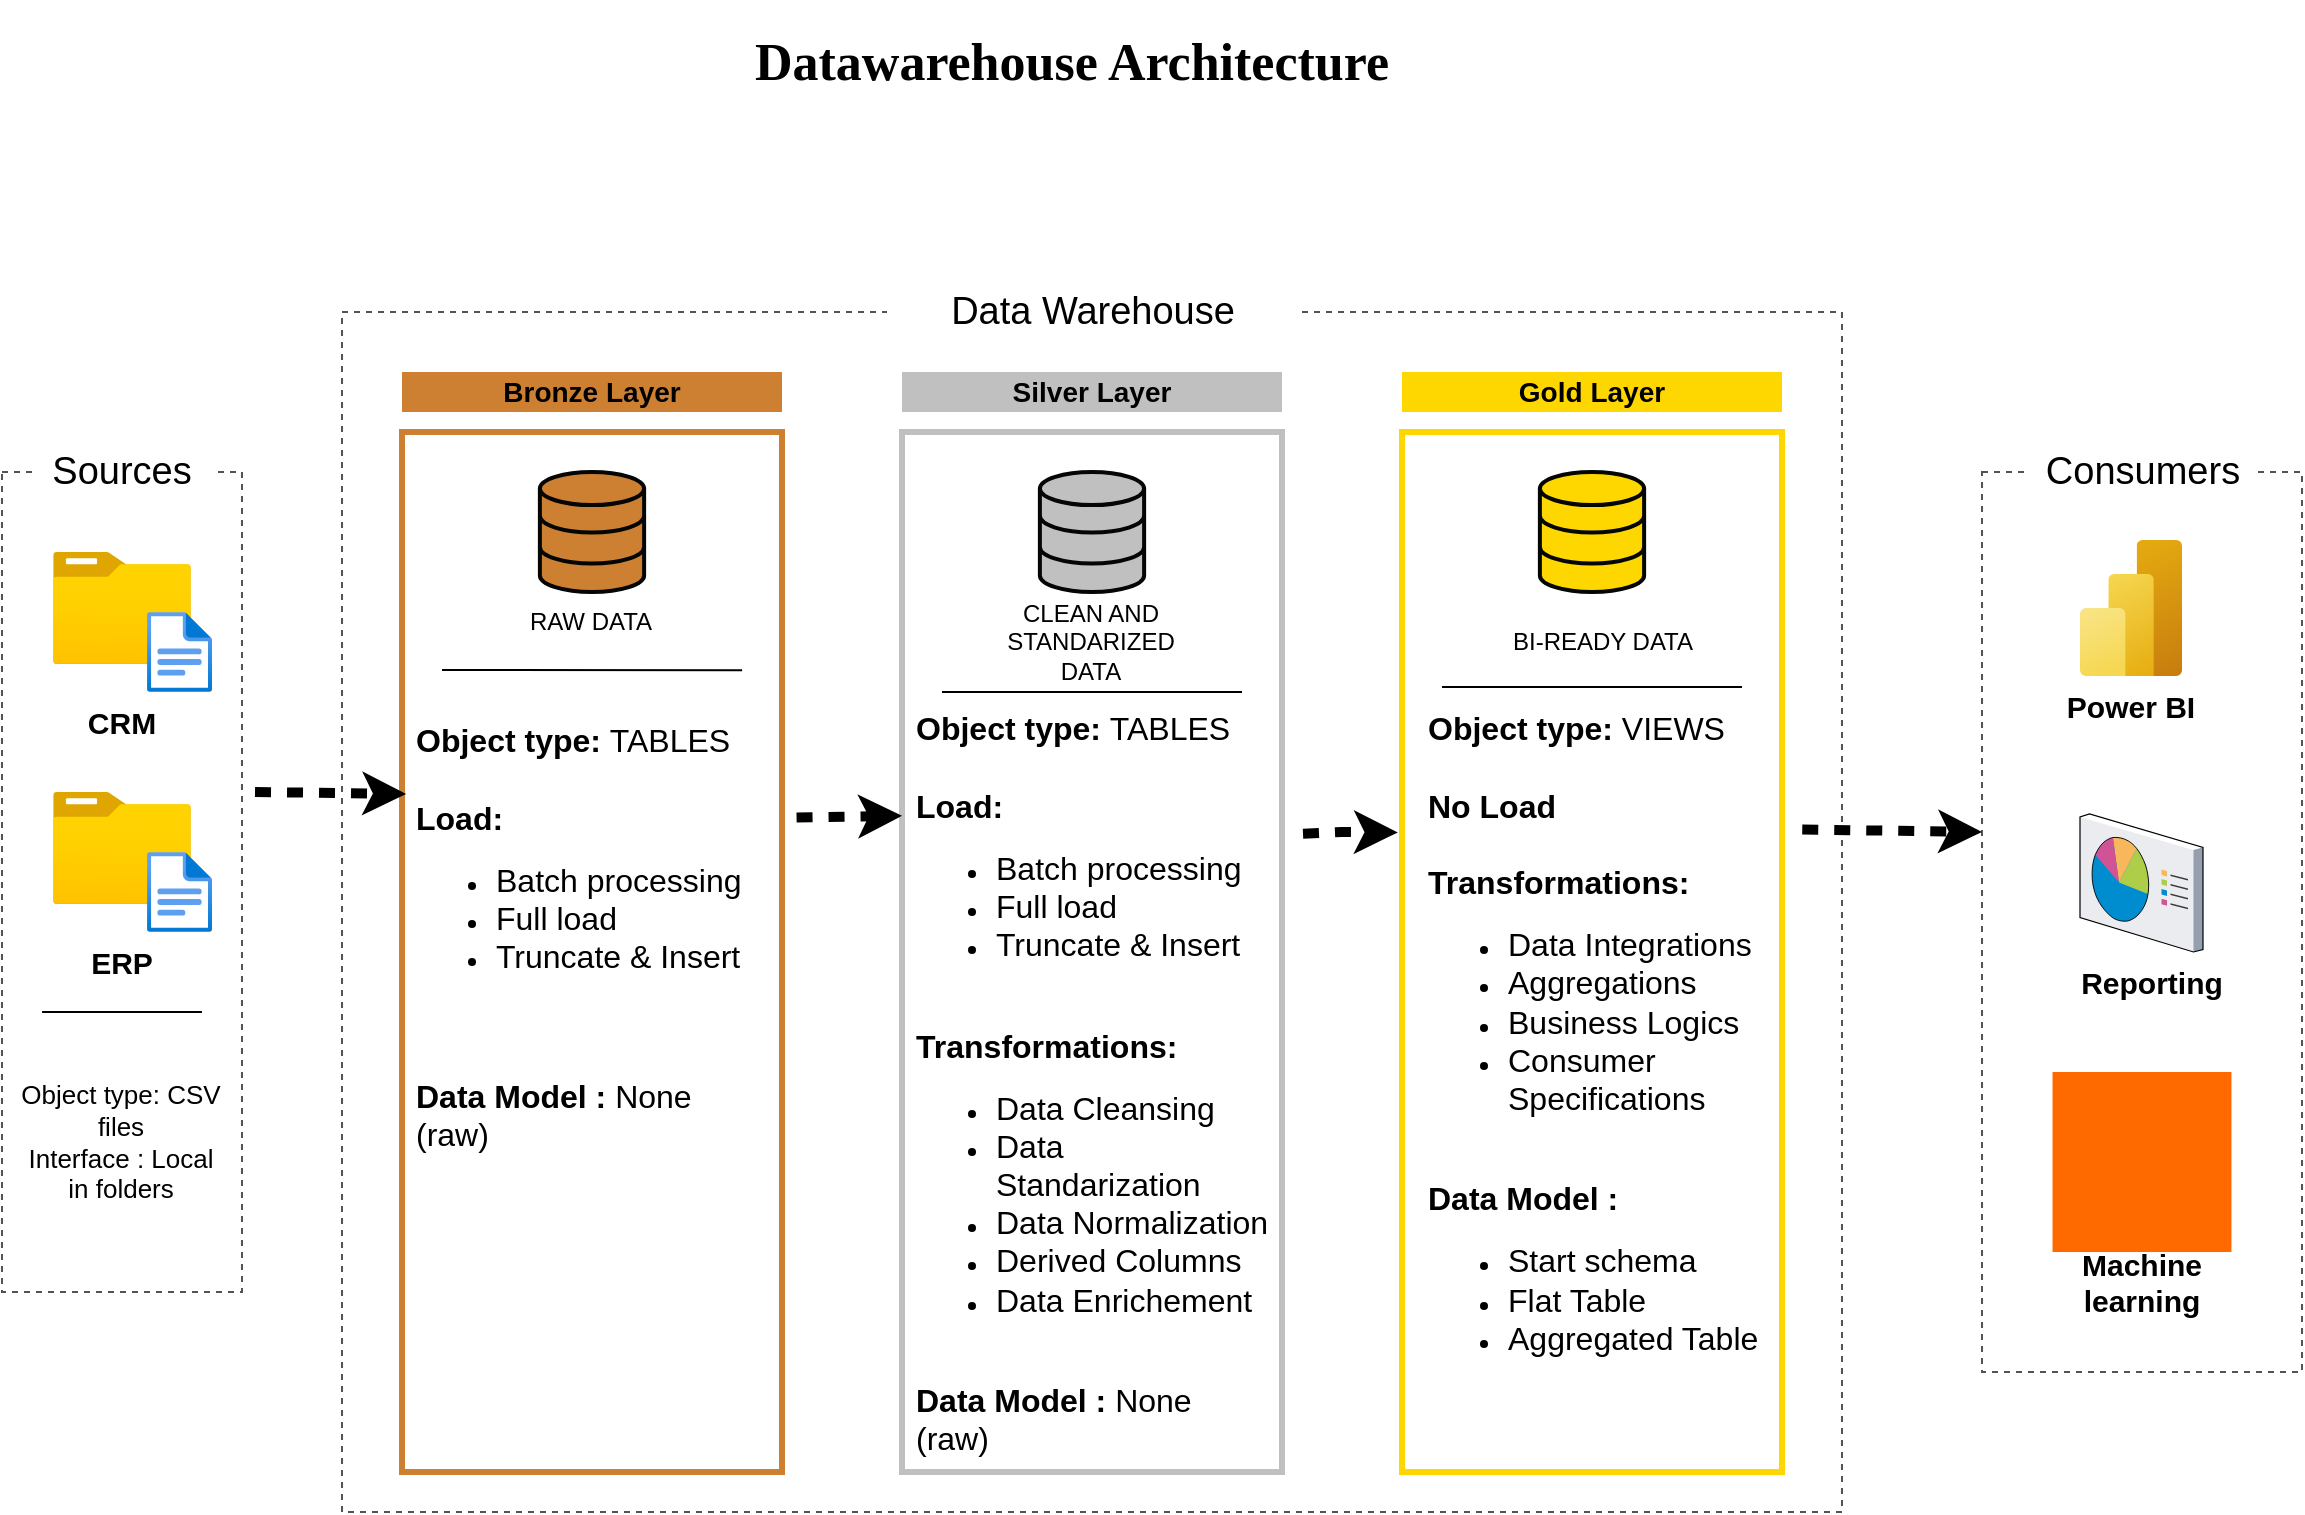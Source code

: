 <mxfile version="27.0.9" pages="3">
  <diagram name="Data Architecture" id="8qaep0BqMNRuxn_fHdxP">
    <mxGraphModel dx="1901" dy="885" grid="1" gridSize="10" guides="1" tooltips="1" connect="1" arrows="1" fold="1" page="0" pageScale="1" pageWidth="850" pageHeight="1100" math="0" shadow="0">
      <root>
        <mxCell id="0" />
        <mxCell id="1" parent="0" />
        <mxCell id="1Z7cYpBseG0tdDiKhxMk-2" value="" style="rounded=0;whiteSpace=wrap;html=1;fillColor=none;dashed=1;strokeColor=#535353;" parent="1" vertex="1">
          <mxGeometry x="-120" y="270" width="120" height="410" as="geometry" />
        </mxCell>
        <mxCell id="1Z7cYpBseG0tdDiKhxMk-3" value="&lt;font style=&quot;font-size: 19px;&quot;&gt;Sources&lt;/font&gt;" style="rounded=0;whiteSpace=wrap;html=1;strokeColor=none;" parent="1" vertex="1">
          <mxGeometry x="-105" y="260" width="90" height="20" as="geometry" />
        </mxCell>
        <mxCell id="1Z7cYpBseG0tdDiKhxMk-4" value="" style="rounded=0;whiteSpace=wrap;html=1;fillColor=none;dashed=1;strokeColor=#535353;" parent="1" vertex="1">
          <mxGeometry x="50" y="190" width="750" height="600" as="geometry" />
        </mxCell>
        <mxCell id="1Z7cYpBseG0tdDiKhxMk-5" value="&lt;font style=&quot;font-size: 19px;&quot;&gt;Data Warehouse&lt;/font&gt;" style="rounded=0;whiteSpace=wrap;html=1;strokeColor=none;" parent="1" vertex="1">
          <mxGeometry x="322.5" y="180" width="205" height="20" as="geometry" />
        </mxCell>
        <mxCell id="1Z7cYpBseG0tdDiKhxMk-6" value="" style="rounded=0;whiteSpace=wrap;html=1;fillColor=none;dashed=1;strokeColor=#535353;" parent="1" vertex="1">
          <mxGeometry x="870" y="270" width="160" height="450" as="geometry" />
        </mxCell>
        <mxCell id="1Z7cYpBseG0tdDiKhxMk-7" value="&lt;font style=&quot;font-size: 19px;&quot;&gt;Consumers&lt;/font&gt;" style="rounded=0;whiteSpace=wrap;html=1;strokeColor=none;" parent="1" vertex="1">
          <mxGeometry x="892.5" y="260" width="115" height="20" as="geometry" />
        </mxCell>
        <mxCell id="1Z7cYpBseG0tdDiKhxMk-8" value="&lt;font style=&quot;font-size: 14px;&quot;&gt;&lt;b&gt;Bronze Layer&lt;/b&gt;&lt;/font&gt;" style="rounded=0;whiteSpace=wrap;html=1;fillColor=#CD7F32;strokeColor=none;" parent="1" vertex="1">
          <mxGeometry x="80" y="220" width="190" height="20" as="geometry" />
        </mxCell>
        <mxCell id="1Z7cYpBseG0tdDiKhxMk-9" value="" style="rounded=0;whiteSpace=wrap;html=1;fillColor=none;strokeColor=#CD7F32;strokeWidth=3;" parent="1" vertex="1">
          <mxGeometry x="80" y="250" width="190" height="520" as="geometry" />
        </mxCell>
        <mxCell id="1Z7cYpBseG0tdDiKhxMk-10" value="&lt;font style=&quot;font-size: 14px;&quot;&gt;&lt;b&gt;Silver Layer&lt;/b&gt;&lt;/font&gt;" style="rounded=0;whiteSpace=wrap;html=1;fillColor=#C0C0C0;strokeColor=none;" parent="1" vertex="1">
          <mxGeometry x="330" y="220" width="190" height="20" as="geometry" />
        </mxCell>
        <mxCell id="1Z7cYpBseG0tdDiKhxMk-11" value="" style="rounded=0;whiteSpace=wrap;html=1;fillColor=none;strokeColor=#C0C0C0;strokeWidth=3;" parent="1" vertex="1">
          <mxGeometry x="330" y="250" width="190" height="520" as="geometry" />
        </mxCell>
        <mxCell id="1Z7cYpBseG0tdDiKhxMk-12" value="&lt;font style=&quot;font-size: 14px;&quot;&gt;&lt;b&gt;Gold Layer&lt;/b&gt;&lt;/font&gt;" style="rounded=0;whiteSpace=wrap;html=1;fillColor=#FFD700;strokeColor=none;" parent="1" vertex="1">
          <mxGeometry x="580" y="220" width="190" height="20" as="geometry" />
        </mxCell>
        <mxCell id="1Z7cYpBseG0tdDiKhxMk-13" value="" style="rounded=0;whiteSpace=wrap;html=1;fillColor=none;strokeColor=#FFD700;strokeWidth=3;" parent="1" vertex="1">
          <mxGeometry x="580" y="250" width="190" height="520" as="geometry" />
        </mxCell>
        <mxCell id="1Z7cYpBseG0tdDiKhxMk-14" value="" style="image;aspect=fixed;html=1;points=[];align=center;fontSize=12;image=img/lib/azure2/general/Folder_Blank.svg;" parent="1" vertex="1">
          <mxGeometry x="-94.5" y="310" width="69" height="56.0" as="geometry" />
        </mxCell>
        <mxCell id="1Z7cYpBseG0tdDiKhxMk-15" value="" style="image;aspect=fixed;html=1;points=[];align=center;fontSize=12;image=img/lib/azure2/general/File.svg;" parent="1" vertex="1">
          <mxGeometry x="-47.46" y="340" width="32.46" height="40" as="geometry" />
        </mxCell>
        <mxCell id="1Z7cYpBseG0tdDiKhxMk-16" value="&lt;b&gt;&lt;font style=&quot;font-size: 15px;&quot;&gt;CRM&lt;/font&gt;&lt;/b&gt;" style="text;html=1;align=center;verticalAlign=middle;whiteSpace=wrap;rounded=0;" parent="1" vertex="1">
          <mxGeometry x="-90" y="380" width="60" height="30" as="geometry" />
        </mxCell>
        <mxCell id="1Z7cYpBseG0tdDiKhxMk-17" value="" style="image;aspect=fixed;html=1;points=[];align=center;fontSize=12;image=img/lib/azure2/general/Folder_Blank.svg;" parent="1" vertex="1">
          <mxGeometry x="-94.5" y="430" width="69" height="56.0" as="geometry" />
        </mxCell>
        <mxCell id="1Z7cYpBseG0tdDiKhxMk-18" value="" style="image;aspect=fixed;html=1;points=[];align=center;fontSize=12;image=img/lib/azure2/general/File.svg;" parent="1" vertex="1">
          <mxGeometry x="-47.46" y="460" width="32.46" height="40" as="geometry" />
        </mxCell>
        <mxCell id="1Z7cYpBseG0tdDiKhxMk-19" value="&lt;b&gt;&lt;font style=&quot;font-size: 15px;&quot;&gt;ERP&lt;/font&gt;&lt;/b&gt;" style="text;html=1;align=center;verticalAlign=middle;whiteSpace=wrap;rounded=0;" parent="1" vertex="1">
          <mxGeometry x="-90" y="500" width="60" height="30" as="geometry" />
        </mxCell>
        <mxCell id="1Z7cYpBseG0tdDiKhxMk-20" value="" style="endArrow=none;html=1;rounded=0;exitX=0.167;exitY=0.683;exitDx=0;exitDy=0;exitPerimeter=0;entryX=0.833;entryY=0.683;entryDx=0;entryDy=0;entryPerimeter=0;" parent="1" edge="1">
          <mxGeometry width="50" height="50" relative="1" as="geometry">
            <mxPoint x="-99.96" y="540" as="sourcePoint" />
            <mxPoint x="-20.04" y="540" as="targetPoint" />
          </mxGeometry>
        </mxCell>
        <mxCell id="1Z7cYpBseG0tdDiKhxMk-21" value="&lt;font style=&quot;font-size: 13px;&quot;&gt;Object type: CSV files&lt;/font&gt;&lt;div&gt;&lt;font style=&quot;font-size: 13px;&quot;&gt;Interface : Local in folders&lt;/font&gt;&lt;/div&gt;" style="text;html=1;align=center;verticalAlign=middle;whiteSpace=wrap;rounded=0;" parent="1" vertex="1">
          <mxGeometry x="-113.62" y="570" width="107.25" height="70" as="geometry" />
        </mxCell>
        <mxCell id="1Z7cYpBseG0tdDiKhxMk-22" value="" style="html=1;verticalLabelPosition=bottom;align=center;labelBackgroundColor=#ffffff;verticalAlign=top;strokeWidth=2;strokeColor=#030603;shadow=0;dashed=0;shape=mxgraph.ios7.icons.data;fillColor=#CD7F32;" parent="1" vertex="1">
          <mxGeometry x="148.94" y="270" width="52.12" height="60" as="geometry" />
        </mxCell>
        <mxCell id="1Z7cYpBseG0tdDiKhxMk-23" value="" style="html=1;verticalLabelPosition=bottom;align=center;labelBackgroundColor=#ffffff;verticalAlign=top;strokeWidth=2;strokeColor=#030603;shadow=0;dashed=0;shape=mxgraph.ios7.icons.data;fillColor=#C0C0C0;" parent="1" vertex="1">
          <mxGeometry x="398.94" y="270" width="52.12" height="60" as="geometry" />
        </mxCell>
        <mxCell id="1Z7cYpBseG0tdDiKhxMk-24" value="" style="html=1;verticalLabelPosition=bottom;align=center;labelBackgroundColor=#ffffff;verticalAlign=top;strokeWidth=2;strokeColor=#030603;shadow=0;dashed=0;shape=mxgraph.ios7.icons.data;fillColor=#FFD700;" parent="1" vertex="1">
          <mxGeometry x="648.94" y="270" width="52.12" height="60" as="geometry" />
        </mxCell>
        <mxCell id="1Z7cYpBseG0tdDiKhxMk-25" value="" style="endArrow=classic;html=1;rounded=0;entryX=0.011;entryY=0.348;entryDx=0;entryDy=0;entryPerimeter=0;exitX=0.992;exitY=0.39;exitDx=0;exitDy=0;exitPerimeter=0;strokeWidth=5;flowAnimation=1;" parent="1" source="1Z7cYpBseG0tdDiKhxMk-2" target="1Z7cYpBseG0tdDiKhxMk-9" edge="1">
          <mxGeometry width="50" height="50" relative="1" as="geometry">
            <mxPoint x="10" y="540" as="sourcePoint" />
            <mxPoint x="60" y="490" as="targetPoint" />
          </mxGeometry>
        </mxCell>
        <mxCell id="1Z7cYpBseG0tdDiKhxMk-26" value="" style="endArrow=classic;html=1;rounded=0;entryX=0;entryY=0.369;entryDx=0;entryDy=0;entryPerimeter=0;exitX=0.999;exitY=0.371;exitDx=0;exitDy=0;exitPerimeter=0;strokeWidth=5;flowAnimation=1;" parent="1" source="1Z7cYpBseG0tdDiKhxMk-9" target="1Z7cYpBseG0tdDiKhxMk-11" edge="1">
          <mxGeometry width="50" height="50" relative="1" as="geometry">
            <mxPoint x="210" y="470" as="sourcePoint" />
            <mxPoint x="290" y="470" as="targetPoint" />
          </mxGeometry>
        </mxCell>
        <mxCell id="1Z7cYpBseG0tdDiKhxMk-27" value="" style="endArrow=classic;html=1;rounded=0;exitX=1.016;exitY=0.387;exitDx=0;exitDy=0;exitPerimeter=0;strokeWidth=5;flowAnimation=1;entryX=-0.011;entryY=0.385;entryDx=0;entryDy=0;entryPerimeter=0;" parent="1" source="1Z7cYpBseG0tdDiKhxMk-11" target="1Z7cYpBseG0tdDiKhxMk-13" edge="1">
          <mxGeometry width="50" height="50" relative="1" as="geometry">
            <mxPoint x="550" y="451" as="sourcePoint" />
            <mxPoint x="590" y="450" as="targetPoint" />
            <Array as="points">
              <mxPoint x="550" y="450" />
            </Array>
          </mxGeometry>
        </mxCell>
        <mxCell id="1Z7cYpBseG0tdDiKhxMk-28" value="" style="endArrow=classic;html=1;rounded=0;exitX=1.014;exitY=0.382;exitDx=0;exitDy=0;exitPerimeter=0;strokeWidth=5;flowAnimation=1;" parent="1" source="1Z7cYpBseG0tdDiKhxMk-13" edge="1">
          <mxGeometry width="50" height="50" relative="1" as="geometry">
            <mxPoint x="560" y="481" as="sourcePoint" />
            <mxPoint x="870" y="450" as="targetPoint" />
            <Array as="points" />
          </mxGeometry>
        </mxCell>
        <mxCell id="1Z7cYpBseG0tdDiKhxMk-29" value="&lt;font&gt;RAW DATA&lt;/font&gt;" style="text;html=1;align=center;verticalAlign=middle;whiteSpace=wrap;rounded=0;" parent="1" vertex="1">
          <mxGeometry x="124.47" y="330" width="101.06" height="30" as="geometry" />
        </mxCell>
        <mxCell id="1Z7cYpBseG0tdDiKhxMk-30" value="&lt;font&gt;CLEAN AND STANDARIZED DATA&lt;/font&gt;" style="text;html=1;align=center;verticalAlign=middle;whiteSpace=wrap;rounded=0;" parent="1" vertex="1">
          <mxGeometry x="374.47" y="340" width="101.06" height="30" as="geometry" />
        </mxCell>
        <mxCell id="1Z7cYpBseG0tdDiKhxMk-31" value="BI-READY DATA" style="text;html=1;align=center;verticalAlign=middle;whiteSpace=wrap;rounded=0;" parent="1" vertex="1">
          <mxGeometry x="630" y="340" width="101.06" height="30" as="geometry" />
        </mxCell>
        <mxCell id="1Z7cYpBseG0tdDiKhxMk-32" value="" style="endArrow=none;html=1;rounded=0;exitX=0.167;exitY=0.683;exitDx=0;exitDy=0;exitPerimeter=0;entryX=0.895;entryY=0.229;entryDx=0;entryDy=0;entryPerimeter=0;" parent="1" target="1Z7cYpBseG0tdDiKhxMk-9" edge="1">
          <mxGeometry width="50" height="50" relative="1" as="geometry">
            <mxPoint x="100" y="369" as="sourcePoint" />
            <mxPoint x="179.92" y="369" as="targetPoint" />
          </mxGeometry>
        </mxCell>
        <mxCell id="1Z7cYpBseG0tdDiKhxMk-33" value="" style="endArrow=none;html=1;rounded=0;exitX=0.167;exitY=0.683;exitDx=0;exitDy=0;exitPerimeter=0;entryX=0.895;entryY=0.229;entryDx=0;entryDy=0;entryPerimeter=0;" parent="1" edge="1">
          <mxGeometry width="50" height="50" relative="1" as="geometry">
            <mxPoint x="350" y="380" as="sourcePoint" />
            <mxPoint x="500" y="380" as="targetPoint" />
          </mxGeometry>
        </mxCell>
        <mxCell id="1Z7cYpBseG0tdDiKhxMk-34" value="" style="endArrow=none;html=1;rounded=0;exitX=0.167;exitY=0.683;exitDx=0;exitDy=0;exitPerimeter=0;entryX=0.895;entryY=0.229;entryDx=0;entryDy=0;entryPerimeter=0;" parent="1" edge="1">
          <mxGeometry width="50" height="50" relative="1" as="geometry">
            <mxPoint x="600" y="377.5" as="sourcePoint" />
            <mxPoint x="750" y="377.5" as="targetPoint" />
          </mxGeometry>
        </mxCell>
        <mxCell id="1Z7cYpBseG0tdDiKhxMk-35" value="&lt;font style=&quot;font-size: 16px;&quot;&gt;&lt;b&gt;Object type: &lt;/b&gt;TABLES&lt;/font&gt;&lt;div&gt;&lt;font style=&quot;font-size: 16px;&quot;&gt;&lt;br&gt;&lt;/font&gt;&lt;/div&gt;&lt;div&gt;&lt;font style=&quot;font-size: 16px;&quot;&gt;&lt;b&gt;Load:&lt;/b&gt;&lt;/font&gt;&lt;/div&gt;&lt;div&gt;&lt;ul&gt;&lt;li&gt;&lt;font style=&quot;font-size: 16px;&quot;&gt;Batch processing&lt;/font&gt;&lt;/li&gt;&lt;li&gt;&lt;font style=&quot;font-size: 16px;&quot;&gt;Full load&lt;/font&gt;&lt;/li&gt;&lt;li&gt;&lt;font style=&quot;font-size: 16px;&quot;&gt;Truncate &amp;amp; Insert&lt;/font&gt;&lt;/li&gt;&lt;/ul&gt;&lt;/div&gt;&lt;div&gt;&lt;font style=&quot;font-size: 16px;&quot;&gt;&lt;br&gt;&lt;/font&gt;&lt;/div&gt;&lt;div&gt;&lt;font style=&quot;font-size: 16px;&quot;&gt;&lt;br&gt;&lt;/font&gt;&lt;/div&gt;&lt;div&gt;&lt;font style=&quot;font-size: 16px;&quot;&gt;&lt;b&gt;Data Model :&lt;/b&gt; None (raw)&lt;/font&gt;&lt;/div&gt;&lt;div&gt;&lt;br&gt;&lt;/div&gt;" style="text;html=1;align=left;verticalAlign=middle;whiteSpace=wrap;rounded=0;" parent="1" vertex="1">
          <mxGeometry x="85" y="397.5" width="180" height="225" as="geometry" />
        </mxCell>
        <mxCell id="1Z7cYpBseG0tdDiKhxMk-36" value="&lt;font style=&quot;font-size: 16px;&quot;&gt;&lt;b&gt;Object type: &lt;/b&gt;TABLES&lt;/font&gt;&lt;div&gt;&lt;font style=&quot;font-size: 16px;&quot;&gt;&lt;br&gt;&lt;/font&gt;&lt;/div&gt;&lt;div&gt;&lt;font style=&quot;font-size: 16px;&quot;&gt;&lt;b&gt;Load:&lt;/b&gt;&lt;/font&gt;&lt;/div&gt;&lt;div&gt;&lt;ul&gt;&lt;li&gt;&lt;font style=&quot;font-size: 16px;&quot;&gt;Batch processing&lt;/font&gt;&lt;/li&gt;&lt;li&gt;&lt;font style=&quot;font-size: 16px;&quot;&gt;Full load&lt;/font&gt;&lt;/li&gt;&lt;li&gt;&lt;font style=&quot;font-size: 16px;&quot;&gt;Truncate &amp;amp; Insert&lt;/font&gt;&lt;/li&gt;&lt;/ul&gt;&lt;/div&gt;&lt;div&gt;&lt;font style=&quot;font-size: 16px;&quot;&gt;&lt;br&gt;&lt;/font&gt;&lt;/div&gt;&lt;div&gt;&lt;font style=&quot;&quot;&gt;&lt;div style=&quot;font-size: 12px;&quot;&gt;&lt;font style=&quot;font-size: 16px;&quot;&gt;&lt;b&gt;Transformations:&lt;/b&gt;&lt;/font&gt;&lt;/div&gt;&lt;div style=&quot;&quot;&gt;&lt;ul style=&quot;&quot;&gt;&lt;li style=&quot;&quot;&gt;&lt;span style=&quot;font-size: 16px;&quot;&gt;Data Cleansing&lt;/span&gt;&lt;/li&gt;&lt;li style=&quot;&quot;&gt;&lt;span style=&quot;font-size: 16px;&quot;&gt;Data Standarization&lt;/span&gt;&lt;/li&gt;&lt;li style=&quot;font-size: 12px;&quot;&gt;&lt;span style=&quot;background-color: transparent; color: light-dark(rgb(0, 0, 0), rgb(255, 255, 255)); font-size: 16px;&quot;&gt;Data Normalization&lt;/span&gt;&lt;/li&gt;&lt;li style=&quot;&quot;&gt;&lt;span style=&quot;font-size: 16px;&quot;&gt;Derived Columns&lt;/span&gt;&lt;/li&gt;&lt;li&gt;&lt;span style=&quot;font-size: 16px;&quot;&gt;Data Enrichement&lt;/span&gt;&lt;/li&gt;&lt;/ul&gt;&lt;/div&gt;&lt;/font&gt;&lt;/div&gt;&lt;div&gt;&lt;font style=&quot;font-size: 16px;&quot;&gt;&lt;br&gt;&lt;/font&gt;&lt;/div&gt;&lt;div&gt;&lt;font style=&quot;font-size: 16px;&quot;&gt;&lt;b&gt;Data Model :&lt;/b&gt; None (raw)&lt;/font&gt;&lt;/div&gt;&lt;div&gt;&lt;br&gt;&lt;/div&gt;" style="text;html=1;align=left;verticalAlign=middle;whiteSpace=wrap;rounded=0;" parent="1" vertex="1">
          <mxGeometry x="335" y="470" width="180" height="225" as="geometry" />
        </mxCell>
        <mxCell id="1Z7cYpBseG0tdDiKhxMk-37" value="&lt;font style=&quot;font-size: 16px;&quot;&gt;&lt;b&gt;Object type: &lt;/b&gt;VIEWS&lt;/font&gt;&lt;div&gt;&lt;font style=&quot;font-size: 16px;&quot;&gt;&lt;br&gt;&lt;/font&gt;&lt;/div&gt;&lt;div&gt;&lt;font style=&quot;font-size: 16px;&quot;&gt;&lt;b&gt;No Load&lt;/b&gt;&lt;/font&gt;&lt;/div&gt;&lt;div&gt;&lt;font style=&quot;font-size: 16px;&quot;&gt;&lt;br&gt;&lt;/font&gt;&lt;/div&gt;&lt;div&gt;&lt;font style=&quot;&quot;&gt;&lt;div style=&quot;font-size: 12px;&quot;&gt;&lt;font style=&quot;font-size: 16px;&quot;&gt;&lt;b&gt;Transformations:&lt;/b&gt;&lt;/font&gt;&lt;/div&gt;&lt;div style=&quot;&quot;&gt;&lt;ul style=&quot;&quot;&gt;&lt;li style=&quot;&quot;&gt;&lt;span style=&quot;font-size: 16px;&quot;&gt;Data Integrations&lt;/span&gt;&lt;/li&gt;&lt;li style=&quot;&quot;&gt;&lt;span style=&quot;font-size: 16px;&quot;&gt;Aggregations&lt;/span&gt;&lt;/li&gt;&lt;li style=&quot;&quot;&gt;&lt;span style=&quot;font-size: 16px;&quot;&gt;Business Logics&amp;nbsp;&lt;/span&gt;&lt;/li&gt;&lt;li style=&quot;&quot;&gt;&lt;span style=&quot;font-size: 16px;&quot;&gt;Consumer Specifications&lt;/span&gt;&lt;/li&gt;&lt;/ul&gt;&lt;/div&gt;&lt;/font&gt;&lt;/div&gt;&lt;div&gt;&lt;font style=&quot;font-size: 16px;&quot;&gt;&lt;br&gt;&lt;/font&gt;&lt;/div&gt;&lt;div&gt;&lt;font style=&quot;font-size: 16px;&quot;&gt;&lt;b&gt;Data Model :&lt;/b&gt;&amp;nbsp;&lt;/font&gt;&lt;/div&gt;&lt;div&gt;&lt;ul&gt;&lt;li&gt;&lt;font style=&quot;font-size: 16px;&quot;&gt;Start schema&lt;/font&gt;&lt;/li&gt;&lt;li&gt;&lt;font style=&quot;font-size: 16px;&quot;&gt;Flat Table&lt;/font&gt;&lt;/li&gt;&lt;li&gt;&lt;font style=&quot;font-size: 16px;&quot;&gt;Aggregated Table&lt;/font&gt;&lt;/li&gt;&lt;/ul&gt;&lt;/div&gt;&lt;div&gt;&lt;font style=&quot;font-size: 16px;&quot;&gt;&lt;br&gt;&lt;/font&gt;&lt;/div&gt;&lt;div&gt;&lt;font style=&quot;font-size: 16px;&quot;&gt;&lt;br&gt;&lt;/font&gt;&lt;/div&gt;&lt;div&gt;&lt;br&gt;&lt;/div&gt;" style="text;html=1;align=left;verticalAlign=middle;whiteSpace=wrap;rounded=0;" parent="1" vertex="1">
          <mxGeometry x="590.53" y="470" width="180" height="225" as="geometry" />
        </mxCell>
        <mxCell id="1Z7cYpBseG0tdDiKhxMk-38" value="" style="points=[];aspect=fixed;html=1;align=center;shadow=0;dashed=0;fillColor=#FF6A00;strokeColor=none;shape=mxgraph.alibaba_cloud.machine_learning;" parent="1" vertex="1">
          <mxGeometry x="905.27" y="570" width="89.46" height="90" as="geometry" />
        </mxCell>
        <mxCell id="1Z7cYpBseG0tdDiKhxMk-39" value="&lt;b&gt;&lt;font style=&quot;font-size: 15px;&quot;&gt;Machine learning&lt;/font&gt;&lt;/b&gt;" style="text;html=1;align=center;verticalAlign=middle;whiteSpace=wrap;rounded=0;" parent="1" vertex="1">
          <mxGeometry x="920" y="660" width="60" height="30" as="geometry" />
        </mxCell>
        <mxCell id="1Z7cYpBseG0tdDiKhxMk-40" value="" style="image;aspect=fixed;html=1;points=[];align=center;fontSize=12;image=img/lib/azure2/analytics/Power_BI_Embedded.svg;" parent="1" vertex="1">
          <mxGeometry x="919" y="304" width="51" height="68" as="geometry" />
        </mxCell>
        <mxCell id="1Z7cYpBseG0tdDiKhxMk-41" value="" style="verticalLabelPosition=bottom;sketch=0;aspect=fixed;html=1;verticalAlign=top;strokeColor=none;align=center;outlineConnect=0;shape=mxgraph.citrix.reporting;" parent="1" vertex="1">
          <mxGeometry x="919" y="441" width="61.5" height="69" as="geometry" />
        </mxCell>
        <mxCell id="1Z7cYpBseG0tdDiKhxMk-42" value="&lt;b&gt;&lt;font style=&quot;font-size: 15px;&quot;&gt;Reporting&lt;/font&gt;&lt;/b&gt;" style="text;html=1;align=center;verticalAlign=middle;whiteSpace=wrap;rounded=0;" parent="1" vertex="1">
          <mxGeometry x="925" y="510" width="60" height="30" as="geometry" />
        </mxCell>
        <mxCell id="1Z7cYpBseG0tdDiKhxMk-44" value="&lt;b&gt;&lt;font style=&quot;font-size: 15px;&quot;&gt;Power BI&lt;/font&gt;&lt;/b&gt;" style="text;html=1;align=center;verticalAlign=middle;whiteSpace=wrap;rounded=0;" parent="1" vertex="1">
          <mxGeometry x="889" y="372" width="111" height="30" as="geometry" />
        </mxCell>
        <mxCell id="LFjthoZGIh7k7TC1NSvM-1" value="&lt;h2&gt;&lt;b&gt;&lt;font face=&quot;Verdana&quot; style=&quot;font-size: 26px;&quot;&gt;Datawarehouse Architecture&lt;/font&gt;&lt;/b&gt;&lt;/h2&gt;" style="text;html=1;align=center;verticalAlign=middle;whiteSpace=wrap;rounded=0;" vertex="1" parent="1">
          <mxGeometry x="190" y="50" width="450" height="30" as="geometry" />
        </mxCell>
      </root>
    </mxGraphModel>
  </diagram>
  <diagram name="Data Flow" id="75Tm2YsdMAdW7Gt0smMX">
    <mxGraphModel dx="1383" dy="580" grid="1" gridSize="10" guides="1" tooltips="1" connect="1" arrows="1" fold="1" page="0" pageScale="1" pageWidth="850" pageHeight="1100" math="0" shadow="0">
      <root>
        <mxCell id="4alj2DSW-OtpvTnRXfDN-0" />
        <mxCell id="4alj2DSW-OtpvTnRXfDN-1" parent="4alj2DSW-OtpvTnRXfDN-0" />
        <mxCell id="4alj2DSW-OtpvTnRXfDN-2" value="" style="rounded=0;whiteSpace=wrap;html=1;fillColor=none;dashed=1;strokeColor=#535353;" vertex="1" parent="4alj2DSW-OtpvTnRXfDN-1">
          <mxGeometry x="-100" y="290" width="120" height="410" as="geometry" />
        </mxCell>
        <mxCell id="4alj2DSW-OtpvTnRXfDN-3" value="&lt;font style=&quot;font-size: 19px;&quot;&gt;Sources&lt;/font&gt;" style="rounded=0;whiteSpace=wrap;html=1;strokeColor=none;" vertex="1" parent="4alj2DSW-OtpvTnRXfDN-1">
          <mxGeometry x="-85" y="280" width="90" height="20" as="geometry" />
        </mxCell>
        <mxCell id="4alj2DSW-OtpvTnRXfDN-4" value="" style="rounded=0;whiteSpace=wrap;html=1;fillColor=none;dashed=1;strokeColor=#535353;" vertex="1" parent="4alj2DSW-OtpvTnRXfDN-1">
          <mxGeometry x="50" y="190" width="750" height="600" as="geometry" />
        </mxCell>
        <mxCell id="4alj2DSW-OtpvTnRXfDN-5" value="&lt;font style=&quot;font-size: 19px;&quot;&gt;Data Lineage&lt;/font&gt;" style="rounded=0;whiteSpace=wrap;html=1;strokeColor=none;" vertex="1" parent="4alj2DSW-OtpvTnRXfDN-1">
          <mxGeometry x="322.5" y="180" width="205" height="20" as="geometry" />
        </mxCell>
        <mxCell id="4alj2DSW-OtpvTnRXfDN-6" value="" style="rounded=0;whiteSpace=wrap;html=1;fillColor=none;dashed=1;strokeColor=#535353;" vertex="1" parent="4alj2DSW-OtpvTnRXfDN-1">
          <mxGeometry x="870" y="190" width="160" height="450" as="geometry" />
        </mxCell>
        <mxCell id="4alj2DSW-OtpvTnRXfDN-7" value="&lt;font style=&quot;font-size: 19px;&quot;&gt;Consumers&lt;/font&gt;" style="rounded=0;whiteSpace=wrap;html=1;strokeColor=none;" vertex="1" parent="4alj2DSW-OtpvTnRXfDN-1">
          <mxGeometry x="892.5" y="180" width="115" height="20" as="geometry" />
        </mxCell>
        <mxCell id="4alj2DSW-OtpvTnRXfDN-8" value="&lt;font style=&quot;font-size: 14px;&quot;&gt;&lt;b&gt;Bronze Layer&lt;/b&gt;&lt;/font&gt;" style="rounded=0;whiteSpace=wrap;html=1;fillColor=#CD7F32;strokeColor=none;" vertex="1" parent="4alj2DSW-OtpvTnRXfDN-1">
          <mxGeometry x="80" y="220" width="190" height="20" as="geometry" />
        </mxCell>
        <mxCell id="4alj2DSW-OtpvTnRXfDN-9" value="" style="rounded=0;whiteSpace=wrap;html=1;fillColor=none;strokeColor=#CD7F32;strokeWidth=3;" vertex="1" parent="4alj2DSW-OtpvTnRXfDN-1">
          <mxGeometry x="80" y="250" width="190" height="510" as="geometry" />
        </mxCell>
        <mxCell id="4alj2DSW-OtpvTnRXfDN-10" value="&lt;font style=&quot;font-size: 14px;&quot;&gt;&lt;b&gt;Silver Layer&lt;/b&gt;&lt;/font&gt;" style="rounded=0;whiteSpace=wrap;html=1;fillColor=#C0C0C0;strokeColor=none;" vertex="1" parent="4alj2DSW-OtpvTnRXfDN-1">
          <mxGeometry x="330" y="220" width="190" height="20" as="geometry" />
        </mxCell>
        <mxCell id="4alj2DSW-OtpvTnRXfDN-11" value="" style="rounded=0;whiteSpace=wrap;html=1;fillColor=none;strokeColor=#C0C0C0;strokeWidth=3;" vertex="1" parent="4alj2DSW-OtpvTnRXfDN-1">
          <mxGeometry x="330" y="250" width="190" height="520" as="geometry" />
        </mxCell>
        <mxCell id="4alj2DSW-OtpvTnRXfDN-12" value="&lt;font style=&quot;font-size: 14px;&quot;&gt;&lt;b&gt;Gold Layer&lt;/b&gt;&lt;/font&gt;" style="rounded=0;whiteSpace=wrap;html=1;fillColor=#FFD700;strokeColor=none;" vertex="1" parent="4alj2DSW-OtpvTnRXfDN-1">
          <mxGeometry x="580" y="220" width="190" height="20" as="geometry" />
        </mxCell>
        <mxCell id="4alj2DSW-OtpvTnRXfDN-13" value="" style="rounded=0;whiteSpace=wrap;html=1;fillColor=none;strokeColor=#FFD700;strokeWidth=3;" vertex="1" parent="4alj2DSW-OtpvTnRXfDN-1">
          <mxGeometry x="580" y="250" width="190" height="520" as="geometry" />
        </mxCell>
        <mxCell id="4alj2DSW-OtpvTnRXfDN-14" value="" style="image;aspect=fixed;html=1;points=[];align=center;fontSize=12;image=img/lib/azure2/general/Folder_Blank.svg;" vertex="1" parent="4alj2DSW-OtpvTnRXfDN-1">
          <mxGeometry x="-74.5" y="330" width="69" height="56.0" as="geometry" />
        </mxCell>
        <mxCell id="4alj2DSW-OtpvTnRXfDN-15" value="" style="image;aspect=fixed;html=1;points=[];align=center;fontSize=12;image=img/lib/azure2/general/File.svg;" vertex="1" parent="4alj2DSW-OtpvTnRXfDN-1">
          <mxGeometry x="-27.46" y="360" width="32.46" height="40" as="geometry" />
        </mxCell>
        <mxCell id="4alj2DSW-OtpvTnRXfDN-16" value="&lt;b&gt;&lt;font style=&quot;font-size: 15px;&quot;&gt;CRM&lt;/font&gt;&lt;/b&gt;" style="text;html=1;align=center;verticalAlign=middle;whiteSpace=wrap;rounded=0;" vertex="1" parent="4alj2DSW-OtpvTnRXfDN-1">
          <mxGeometry x="-70" y="400" width="60" height="30" as="geometry" />
        </mxCell>
        <mxCell id="4alj2DSW-OtpvTnRXfDN-17" value="" style="image;aspect=fixed;html=1;points=[];align=center;fontSize=12;image=img/lib/azure2/general/Folder_Blank.svg;" vertex="1" parent="4alj2DSW-OtpvTnRXfDN-1">
          <mxGeometry x="-79.75" y="566" width="69" height="56.0" as="geometry" />
        </mxCell>
        <mxCell id="4alj2DSW-OtpvTnRXfDN-18" value="" style="image;aspect=fixed;html=1;points=[];align=center;fontSize=12;image=img/lib/azure2/general/File.svg;" vertex="1" parent="4alj2DSW-OtpvTnRXfDN-1">
          <mxGeometry x="-32.71" y="596" width="32.46" height="40" as="geometry" />
        </mxCell>
        <mxCell id="4alj2DSW-OtpvTnRXfDN-19" value="&lt;b&gt;&lt;font style=&quot;font-size: 15px;&quot;&gt;ERP&lt;/font&gt;&lt;/b&gt;" style="text;html=1;align=center;verticalAlign=middle;whiteSpace=wrap;rounded=0;" vertex="1" parent="4alj2DSW-OtpvTnRXfDN-1">
          <mxGeometry x="-75.25" y="636" width="60" height="30" as="geometry" />
        </mxCell>
        <mxCell id="4alj2DSW-OtpvTnRXfDN-38" value="" style="points=[];aspect=fixed;html=1;align=center;shadow=0;dashed=0;fillColor=#FF6A00;strokeColor=none;shape=mxgraph.alibaba_cloud.machine_learning;" vertex="1" parent="4alj2DSW-OtpvTnRXfDN-1">
          <mxGeometry x="905.27" y="490" width="89.46" height="90" as="geometry" />
        </mxCell>
        <mxCell id="4alj2DSW-OtpvTnRXfDN-39" value="&lt;b&gt;&lt;font style=&quot;font-size: 15px;&quot;&gt;Machine learning&lt;/font&gt;&lt;/b&gt;" style="text;html=1;align=center;verticalAlign=middle;whiteSpace=wrap;rounded=0;" vertex="1" parent="4alj2DSW-OtpvTnRXfDN-1">
          <mxGeometry x="920" y="580" width="60" height="30" as="geometry" />
        </mxCell>
        <mxCell id="4alj2DSW-OtpvTnRXfDN-40" value="" style="image;aspect=fixed;html=1;points=[];align=center;fontSize=12;image=img/lib/azure2/analytics/Power_BI_Embedded.svg;" vertex="1" parent="4alj2DSW-OtpvTnRXfDN-1">
          <mxGeometry x="919" y="224" width="51" height="68" as="geometry" />
        </mxCell>
        <mxCell id="4alj2DSW-OtpvTnRXfDN-41" value="" style="verticalLabelPosition=bottom;sketch=0;aspect=fixed;html=1;verticalAlign=top;strokeColor=none;align=center;outlineConnect=0;shape=mxgraph.citrix.reporting;" vertex="1" parent="4alj2DSW-OtpvTnRXfDN-1">
          <mxGeometry x="919" y="361" width="61.5" height="69" as="geometry" />
        </mxCell>
        <mxCell id="4alj2DSW-OtpvTnRXfDN-42" value="&lt;b&gt;&lt;font style=&quot;font-size: 15px;&quot;&gt;Reporting&lt;/font&gt;&lt;/b&gt;" style="text;html=1;align=center;verticalAlign=middle;whiteSpace=wrap;rounded=0;" vertex="1" parent="4alj2DSW-OtpvTnRXfDN-1">
          <mxGeometry x="925" y="430" width="60" height="30" as="geometry" />
        </mxCell>
        <mxCell id="4alj2DSW-OtpvTnRXfDN-43" value="&lt;b&gt;&lt;font style=&quot;font-size: 15px;&quot;&gt;Power BI&lt;/font&gt;&lt;/b&gt;" style="text;html=1;align=center;verticalAlign=middle;whiteSpace=wrap;rounded=0;" vertex="1" parent="4alj2DSW-OtpvTnRXfDN-1">
          <mxGeometry x="889" y="292" width="111" height="30" as="geometry" />
        </mxCell>
        <mxCell id="4alj2DSW-OtpvTnRXfDN-44" value="&lt;h2&gt;&lt;b&gt;&lt;font face=&quot;Verdana&quot; style=&quot;font-size: 26px;&quot;&gt;Datawarehouse Architecture&lt;/font&gt;&lt;/b&gt;&lt;/h2&gt;" style="text;html=1;align=center;verticalAlign=middle;whiteSpace=wrap;rounded=0;" vertex="1" parent="4alj2DSW-OtpvTnRXfDN-1">
          <mxGeometry x="190" y="50" width="450" height="30" as="geometry" />
        </mxCell>
        <mxCell id="KcJkAYCV4nJZRnU6Md5V-6" style="edgeStyle=orthogonalEdgeStyle;rounded=0;orthogonalLoop=1;jettySize=auto;html=1;exitX=1;exitY=0.5;exitDx=0;exitDy=0;entryX=0;entryY=0.5;entryDx=0;entryDy=0;strokeWidth=2;flowAnimation=1;" edge="1" parent="4alj2DSW-OtpvTnRXfDN-1" source="htEwjbkHfQDUpk_mrOoQ-0" target="KcJkAYCV4nJZRnU6Md5V-0">
          <mxGeometry relative="1" as="geometry" />
        </mxCell>
        <mxCell id="htEwjbkHfQDUpk_mrOoQ-0" value="&lt;font style=&quot;font-size: 15px;&quot; face=&quot;Verdana&quot;&gt;crm_sales_details&lt;/font&gt;" style="rounded=0;whiteSpace=wrap;html=1;fillColor=#CD7F32;strokeColor=#CD7F32;strokeWidth=3;" vertex="1" parent="4alj2DSW-OtpvTnRXfDN-1">
          <mxGeometry x="100" y="280" width="150" height="30" as="geometry" />
        </mxCell>
        <mxCell id="KcJkAYCV4nJZRnU6Md5V-8" style="edgeStyle=orthogonalEdgeStyle;rounded=0;orthogonalLoop=1;jettySize=auto;html=1;entryX=0;entryY=0.5;entryDx=0;entryDy=0;strokeWidth=2;flowAnimation=1;" edge="1" parent="4alj2DSW-OtpvTnRXfDN-1" source="htEwjbkHfQDUpk_mrOoQ-1" target="KcJkAYCV4nJZRnU6Md5V-1">
          <mxGeometry relative="1" as="geometry" />
        </mxCell>
        <mxCell id="htEwjbkHfQDUpk_mrOoQ-1" value="&lt;font style=&quot;font-size: 15px;&quot; face=&quot;Verdana&quot;&gt;crm_prd_info&lt;/font&gt;" style="rounded=0;whiteSpace=wrap;html=1;fillColor=#CD7F32;strokeColor=#CD7F32;strokeWidth=3;" vertex="1" parent="4alj2DSW-OtpvTnRXfDN-1">
          <mxGeometry x="100" y="400" width="150" height="30" as="geometry" />
        </mxCell>
        <mxCell id="KcJkAYCV4nJZRnU6Md5V-7" style="edgeStyle=orthogonalEdgeStyle;rounded=0;orthogonalLoop=1;jettySize=auto;html=1;strokeWidth=2;flowAnimation=1;" edge="1" parent="4alj2DSW-OtpvTnRXfDN-1" source="htEwjbkHfQDUpk_mrOoQ-2" target="KcJkAYCV4nJZRnU6Md5V-2">
          <mxGeometry relative="1" as="geometry" />
        </mxCell>
        <mxCell id="htEwjbkHfQDUpk_mrOoQ-2" value="&lt;font style=&quot;font-size: 15px;&quot; face=&quot;Verdana&quot;&gt;crm_cust_info&lt;/font&gt;" style="rounded=0;whiteSpace=wrap;html=1;fillColor=#CD7F32;strokeColor=#CD7F32;strokeWidth=3;" vertex="1" parent="4alj2DSW-OtpvTnRXfDN-1">
          <mxGeometry x="100" y="343" width="150" height="30" as="geometry" />
        </mxCell>
        <mxCell id="KcJkAYCV4nJZRnU6Md5V-9" style="edgeStyle=orthogonalEdgeStyle;rounded=0;orthogonalLoop=1;jettySize=auto;html=1;strokeWidth=2;flowAnimation=1;" edge="1" parent="4alj2DSW-OtpvTnRXfDN-1" source="htEwjbkHfQDUpk_mrOoQ-3" target="KcJkAYCV4nJZRnU6Md5V-3">
          <mxGeometry relative="1" as="geometry" />
        </mxCell>
        <mxCell id="htEwjbkHfQDUpk_mrOoQ-3" value="&lt;font style=&quot;font-size: 15px;&quot; face=&quot;Verdana&quot;&gt;erp_cust_az12&lt;/font&gt;" style="rounded=0;whiteSpace=wrap;html=1;fillColor=#CD7F32;strokeColor=#CD7F32;strokeWidth=3;" vertex="1" parent="4alj2DSW-OtpvTnRXfDN-1">
          <mxGeometry x="100" y="520" width="150" height="30" as="geometry" />
        </mxCell>
        <mxCell id="KcJkAYCV4nJZRnU6Md5V-11" style="edgeStyle=orthogonalEdgeStyle;rounded=0;orthogonalLoop=1;jettySize=auto;html=1;entryX=0;entryY=0.5;entryDx=0;entryDy=0;strokeWidth=2;flowAnimation=1;" edge="1" parent="4alj2DSW-OtpvTnRXfDN-1" source="htEwjbkHfQDUpk_mrOoQ-4" target="KcJkAYCV4nJZRnU6Md5V-4">
          <mxGeometry relative="1" as="geometry" />
        </mxCell>
        <mxCell id="htEwjbkHfQDUpk_mrOoQ-4" value="&lt;font style=&quot;font-size: 15px;&quot; face=&quot;Verdana&quot;&gt;erp_px_cat_g1v2&lt;/font&gt;" style="rounded=0;whiteSpace=wrap;html=1;fillColor=#CD7F32;strokeColor=#CD7F32;strokeWidth=3;" vertex="1" parent="4alj2DSW-OtpvTnRXfDN-1">
          <mxGeometry x="100" y="640" width="150" height="30" as="geometry" />
        </mxCell>
        <mxCell id="KcJkAYCV4nJZRnU6Md5V-10" style="edgeStyle=orthogonalEdgeStyle;rounded=0;orthogonalLoop=1;jettySize=auto;html=1;entryX=0;entryY=0.5;entryDx=0;entryDy=0;strokeWidth=2;flowAnimation=1;" edge="1" parent="4alj2DSW-OtpvTnRXfDN-1" source="htEwjbkHfQDUpk_mrOoQ-5" target="KcJkAYCV4nJZRnU6Md5V-5">
          <mxGeometry relative="1" as="geometry" />
        </mxCell>
        <mxCell id="htEwjbkHfQDUpk_mrOoQ-5" value="&lt;font style=&quot;font-size: 15px;&quot; face=&quot;Verdana&quot;&gt;erp_loc_a101&lt;/font&gt;" style="rounded=0;whiteSpace=wrap;html=1;fillColor=#CD7F32;strokeColor=#CD7F32;strokeWidth=3;" vertex="1" parent="4alj2DSW-OtpvTnRXfDN-1">
          <mxGeometry x="100" y="580" width="150" height="30" as="geometry" />
        </mxCell>
        <mxCell id="htEwjbkHfQDUpk_mrOoQ-6" value="" style="endArrow=classic;html=1;rounded=0;exitX=0.969;exitY=-0.025;exitDx=0;exitDy=0;exitPerimeter=0;flowAnimation=1;" edge="1" parent="4alj2DSW-OtpvTnRXfDN-1">
          <mxGeometry width="50" height="50" relative="1" as="geometry">
            <mxPoint x="10.004" y="360" as="sourcePoint" />
            <mxPoint x="100" y="296" as="targetPoint" />
            <Array as="points">
              <mxPoint x="60" y="360" />
              <mxPoint x="60" y="296" />
            </Array>
          </mxGeometry>
        </mxCell>
        <mxCell id="htEwjbkHfQDUpk_mrOoQ-7" value="" style="endArrow=classic;html=1;rounded=0;exitX=1.062;exitY=0;exitDx=0;exitDy=0;exitPerimeter=0;flowAnimation=1;" edge="1" parent="4alj2DSW-OtpvTnRXfDN-1" source="4alj2DSW-OtpvTnRXfDN-15">
          <mxGeometry width="50" height="50" relative="1" as="geometry">
            <mxPoint x="60" y="414" as="sourcePoint" />
            <mxPoint x="100" y="360" as="targetPoint" />
            <Array as="points">
              <mxPoint x="60" y="360" />
            </Array>
          </mxGeometry>
        </mxCell>
        <mxCell id="htEwjbkHfQDUpk_mrOoQ-8" value="" style="endArrow=classic;html=1;rounded=0;exitX=1.154;exitY=0;exitDx=0;exitDy=0;exitPerimeter=0;entryX=0;entryY=0.5;entryDx=0;entryDy=0;flowAnimation=1;" edge="1" parent="4alj2DSW-OtpvTnRXfDN-1" source="4alj2DSW-OtpvTnRXfDN-15" target="htEwjbkHfQDUpk_mrOoQ-1">
          <mxGeometry width="50" height="50" relative="1" as="geometry">
            <mxPoint x="60" y="384" as="sourcePoint" />
            <mxPoint x="149.996" y="320" as="targetPoint" />
            <Array as="points">
              <mxPoint x="60" y="360" />
              <mxPoint x="60" y="415" />
            </Array>
          </mxGeometry>
        </mxCell>
        <mxCell id="htEwjbkHfQDUpk_mrOoQ-10" value="" style="endArrow=classic;html=1;rounded=0;exitX=0.969;exitY=-0.025;exitDx=0;exitDy=0;exitPerimeter=0;flowAnimation=1;" edge="1" parent="4alj2DSW-OtpvTnRXfDN-1">
          <mxGeometry width="50" height="50" relative="1" as="geometry">
            <mxPoint x="8.004" y="598.5" as="sourcePoint" />
            <mxPoint x="98" y="534.5" as="targetPoint" />
            <Array as="points">
              <mxPoint x="58" y="598.5" />
              <mxPoint x="58" y="534.5" />
            </Array>
          </mxGeometry>
        </mxCell>
        <mxCell id="htEwjbkHfQDUpk_mrOoQ-11" value="" style="endArrow=classic;html=1;rounded=0;exitX=1.062;exitY=0;exitDx=0;exitDy=0;exitPerimeter=0;flowAnimation=1;" edge="1" parent="4alj2DSW-OtpvTnRXfDN-1">
          <mxGeometry width="50" height="50" relative="1" as="geometry">
            <mxPoint x="5" y="598.5" as="sourcePoint" />
            <mxPoint x="98" y="598.5" as="targetPoint" />
            <Array as="points">
              <mxPoint x="58" y="598.5" />
            </Array>
          </mxGeometry>
        </mxCell>
        <mxCell id="htEwjbkHfQDUpk_mrOoQ-12" value="" style="endArrow=classic;html=1;rounded=0;exitX=1.154;exitY=0;exitDx=0;exitDy=0;exitPerimeter=0;entryX=0;entryY=0.5;entryDx=0;entryDy=0;flowAnimation=1;" edge="1" parent="4alj2DSW-OtpvTnRXfDN-1">
          <mxGeometry width="50" height="50" relative="1" as="geometry">
            <mxPoint x="8" y="598.5" as="sourcePoint" />
            <mxPoint x="98" y="653.5" as="targetPoint" />
            <Array as="points">
              <mxPoint x="58" y="598.5" />
              <mxPoint x="58" y="653.5" />
            </Array>
          </mxGeometry>
        </mxCell>
        <mxCell id="KcJkAYCV4nJZRnU6Md5V-0" value="&lt;font style=&quot;font-size: 15px;&quot; face=&quot;Verdana&quot;&gt;crm_sales_details&lt;/font&gt;" style="rounded=0;whiteSpace=wrap;html=1;fillColor=#C0C0C0;strokeColor=#C0C0C0;strokeWidth=3;" vertex="1" parent="4alj2DSW-OtpvTnRXfDN-1">
          <mxGeometry x="350" y="280" width="150" height="30" as="geometry" />
        </mxCell>
        <mxCell id="KcJkAYCV4nJZRnU6Md5V-1" value="&lt;font style=&quot;font-size: 15px;&quot; face=&quot;Verdana&quot;&gt;crm_prd_info&lt;/font&gt;" style="rounded=0;whiteSpace=wrap;html=1;fillColor=#C0C0C0;strokeColor=#C0C0C0;strokeWidth=3;" vertex="1" parent="4alj2DSW-OtpvTnRXfDN-1">
          <mxGeometry x="350" y="400" width="150" height="30" as="geometry" />
        </mxCell>
        <mxCell id="KcJkAYCV4nJZRnU6Md5V-2" value="&lt;font style=&quot;font-size: 15px;&quot; face=&quot;Verdana&quot;&gt;crm_cust_info&lt;/font&gt;" style="rounded=0;whiteSpace=wrap;html=1;fillColor=#C0C0C0;strokeColor=#C0C0C0;strokeWidth=3;" vertex="1" parent="4alj2DSW-OtpvTnRXfDN-1">
          <mxGeometry x="350" y="343" width="150" height="30" as="geometry" />
        </mxCell>
        <mxCell id="KcJkAYCV4nJZRnU6Md5V-3" value="&lt;font style=&quot;font-size: 15px;&quot; face=&quot;Verdana&quot;&gt;erp_cust_az12&lt;/font&gt;" style="rounded=0;whiteSpace=wrap;html=1;fillColor=#C0C0C0;strokeColor=#C0C0C0;strokeWidth=3;" vertex="1" parent="4alj2DSW-OtpvTnRXfDN-1">
          <mxGeometry x="350" y="520" width="150" height="30" as="geometry" />
        </mxCell>
        <mxCell id="KcJkAYCV4nJZRnU6Md5V-4" value="&lt;font style=&quot;font-size: 15px;&quot; face=&quot;Verdana&quot;&gt;erp_px_cat_g1v2&lt;/font&gt;" style="rounded=0;whiteSpace=wrap;html=1;fillColor=#C0C0C0;strokeColor=#C0C0C0;strokeWidth=3;" vertex="1" parent="4alj2DSW-OtpvTnRXfDN-1">
          <mxGeometry x="350" y="640" width="150" height="30" as="geometry" />
        </mxCell>
        <mxCell id="KcJkAYCV4nJZRnU6Md5V-5" value="&lt;font style=&quot;font-size: 15px;&quot; face=&quot;Verdana&quot;&gt;erp_loc_a101&lt;/font&gt;" style="rounded=0;whiteSpace=wrap;html=1;fillColor=#C0C0C0;strokeColor=#C0C0C0;strokeWidth=3;" vertex="1" parent="4alj2DSW-OtpvTnRXfDN-1">
          <mxGeometry x="350" y="580" width="150" height="30" as="geometry" />
        </mxCell>
        <mxCell id="KcJkAYCV4nJZRnU6Md5V-12" value="&lt;font&gt;&lt;b&gt;DATA CLEANSING&lt;/b&gt;&lt;/font&gt;" style="text;strokeColor=none;fillColor=none;align=left;verticalAlign=middle;spacingLeft=4;spacingRight=4;overflow=hidden;points=[[0,0.5],[1,0.5]];portConstraint=eastwest;rotatable=0;whiteSpace=wrap;html=1;direction=north;horizontal=0;fontSize=11;" vertex="1" parent="4alj2DSW-OtpvTnRXfDN-1">
          <mxGeometry x="280" y="420" width="30" height="108" as="geometry" />
        </mxCell>
      </root>
    </mxGraphModel>
  </diagram>
  <diagram id="hBT_ZaDB0rn1aEzvDp5Z" name="Data Integration">
    <mxGraphModel dx="2594" dy="1694" grid="1" gridSize="10" guides="1" tooltips="1" connect="1" arrows="1" fold="1" page="0" pageScale="1" pageWidth="850" pageHeight="1100" math="0" shadow="0">
      <root>
        <mxCell id="0" />
        <mxCell id="1" parent="0" />
        <mxCell id="xzmJR7w3SrO1M_1E0elc-19" value="" style="group" vertex="1" connectable="0" parent="1">
          <mxGeometry x="-70" y="-190" width="140" height="270" as="geometry" />
        </mxCell>
        <mxCell id="xzmJR7w3SrO1M_1E0elc-1" value="crm_cus_info" style="swimlane;fontStyle=0;childLayout=stackLayout;horizontal=1;startSize=30;horizontalStack=0;resizeParent=1;resizeParentMax=0;resizeLast=0;collapsible=1;marginBottom=0;whiteSpace=wrap;html=1;rounded=1;shadow=0;glass=0;swimlaneLine=1;fillColor=#dae8fc;strokeColor=#6c8ebf;" vertex="1" parent="xzmJR7w3SrO1M_1E0elc-19">
          <mxGeometry y="30" width="140" height="240" as="geometry" />
        </mxCell>
        <mxCell id="xzmJR7w3SrO1M_1E0elc-2" value="&lt;b&gt;cst_id&lt;span style=&quot;white-space: pre;&quot;&gt;&#x9;&lt;/span&gt;&lt;span style=&quot;white-space: pre;&quot;&gt;&#x9;&lt;/span&gt;&lt;span style=&quot;white-space: pre;&quot;&gt;&#x9;&lt;/span&gt;PK&lt;/b&gt;" style="text;strokeColor=none;fillColor=none;align=left;verticalAlign=middle;spacingLeft=4;spacingRight=4;overflow=hidden;points=[[0,0.5],[1,0.5]];portConstraint=eastwest;rotatable=0;whiteSpace=wrap;html=1;" vertex="1" parent="xzmJR7w3SrO1M_1E0elc-1">
          <mxGeometry y="30" width="140" height="30" as="geometry" />
        </mxCell>
        <mxCell id="xzmJR7w3SrO1M_1E0elc-3" value="&lt;b&gt;cst_key&lt;span style=&quot;white-space: pre;&quot;&gt;&#x9;&lt;/span&gt;&lt;span style=&quot;white-space: pre;&quot;&gt;&#x9;&lt;span style=&quot;white-space: pre;&quot;&gt;&#x9;&lt;/span&gt;PK&lt;/span&gt;&lt;/b&gt;" style="text;strokeColor=none;fillColor=none;align=left;verticalAlign=middle;spacingLeft=4;spacingRight=4;overflow=hidden;points=[[0,0.5],[1,0.5]];portConstraint=eastwest;rotatable=0;whiteSpace=wrap;html=1;" vertex="1" parent="xzmJR7w3SrO1M_1E0elc-1">
          <mxGeometry y="60" width="140" height="30" as="geometry" />
        </mxCell>
        <mxCell id="xzmJR7w3SrO1M_1E0elc-4" value="cst_firstname" style="text;strokeColor=none;fillColor=none;align=left;verticalAlign=middle;spacingLeft=4;spacingRight=4;overflow=hidden;points=[[0,0.5],[1,0.5]];portConstraint=eastwest;rotatable=0;whiteSpace=wrap;html=1;" vertex="1" parent="xzmJR7w3SrO1M_1E0elc-1">
          <mxGeometry y="90" width="140" height="30" as="geometry" />
        </mxCell>
        <mxCell id="xzmJR7w3SrO1M_1E0elc-5" value="cst_lastname" style="text;strokeColor=none;fillColor=none;align=left;verticalAlign=middle;spacingLeft=4;spacingRight=4;overflow=hidden;points=[[0,0.5],[1,0.5]];portConstraint=eastwest;rotatable=0;whiteSpace=wrap;html=1;" vertex="1" parent="xzmJR7w3SrO1M_1E0elc-1">
          <mxGeometry y="120" width="140" height="30" as="geometry" />
        </mxCell>
        <mxCell id="xzmJR7w3SrO1M_1E0elc-6" value="cst_marital_status" style="text;strokeColor=none;fillColor=none;align=left;verticalAlign=middle;spacingLeft=4;spacingRight=4;overflow=hidden;points=[[0,0.5],[1,0.5]];portConstraint=eastwest;rotatable=0;whiteSpace=wrap;html=1;" vertex="1" parent="xzmJR7w3SrO1M_1E0elc-1">
          <mxGeometry y="150" width="140" height="30" as="geometry" />
        </mxCell>
        <mxCell id="xzmJR7w3SrO1M_1E0elc-7" value="cst_gndr" style="text;strokeColor=none;fillColor=none;align=left;verticalAlign=middle;spacingLeft=4;spacingRight=4;overflow=hidden;points=[[0,0.5],[1,0.5]];portConstraint=eastwest;rotatable=0;whiteSpace=wrap;html=1;" vertex="1" parent="xzmJR7w3SrO1M_1E0elc-1">
          <mxGeometry y="180" width="140" height="30" as="geometry" />
        </mxCell>
        <mxCell id="xzmJR7w3SrO1M_1E0elc-8" value="cst_create_date" style="text;strokeColor=none;fillColor=none;align=left;verticalAlign=middle;spacingLeft=4;spacingRight=4;overflow=hidden;points=[[0,0.5],[1,0.5]];portConstraint=eastwest;rotatable=0;whiteSpace=wrap;html=1;" vertex="1" parent="xzmJR7w3SrO1M_1E0elc-1">
          <mxGeometry y="210" width="140" height="30" as="geometry" />
        </mxCell>
        <mxCell id="xzmJR7w3SrO1M_1E0elc-9" value="&lt;i style=&quot;&quot;&gt;&lt;font style=&quot;font-size: 10px;&quot;&gt;CRM CUSTOMER INFO&lt;/font&gt;&lt;/i&gt;" style="text;html=1;align=center;verticalAlign=middle;whiteSpace=wrap;rounded=0;" vertex="1" parent="xzmJR7w3SrO1M_1E0elc-19">
          <mxGeometry width="140" height="30" as="geometry" />
        </mxCell>
        <mxCell id="xzmJR7w3SrO1M_1E0elc-21" value="" style="group" vertex="1" connectable="0" parent="1">
          <mxGeometry x="-70" y="120" width="140" height="270" as="geometry" />
        </mxCell>
        <mxCell id="xzmJR7w3SrO1M_1E0elc-10" value="crm_prd_info" style="swimlane;fontStyle=0;childLayout=stackLayout;horizontal=1;startSize=30;horizontalStack=0;resizeParent=1;resizeParentMax=0;resizeLast=0;collapsible=1;marginBottom=0;whiteSpace=wrap;html=1;rounded=1;shadow=0;glass=0;swimlaneLine=1;fillColor=#dae8fc;strokeColor=#6c8ebf;container=0;" vertex="1" parent="xzmJR7w3SrO1M_1E0elc-21">
          <mxGeometry y="30" width="140" height="240" as="geometry" />
        </mxCell>
        <mxCell id="xzmJR7w3SrO1M_1E0elc-18" value="&lt;span style=&quot;font-size: 10px;&quot;&gt;&lt;i&gt;CRM PRODUCT&lt;/i&gt;&lt;/span&gt;&lt;div&gt;&lt;span style=&quot;font-size: 10px;&quot;&gt;&lt;i&gt;&amp;amp; HISTORY INFO&lt;/i&gt;&lt;/span&gt;&lt;/div&gt;" style="text;html=1;align=center;verticalAlign=middle;whiteSpace=wrap;rounded=0;container=0;" vertex="1" parent="xzmJR7w3SrO1M_1E0elc-21">
          <mxGeometry width="140" height="30" as="geometry" />
        </mxCell>
        <mxCell id="xzmJR7w3SrO1M_1E0elc-11" value="prd_id&lt;span style=&quot;white-space: pre;&quot;&gt;&#x9;&lt;/span&gt;&lt;span style=&quot;white-space: pre;&quot;&gt;&#x9;&lt;/span&gt;&lt;span style=&quot;white-space: pre;&quot;&gt;&#x9;&lt;/span&gt;" style="text;strokeColor=none;fillColor=none;align=left;verticalAlign=middle;spacingLeft=4;spacingRight=4;overflow=hidden;points=[[0,0.5],[1,0.5]];portConstraint=eastwest;rotatable=0;whiteSpace=wrap;html=1;container=0;" vertex="1" parent="xzmJR7w3SrO1M_1E0elc-21">
          <mxGeometry y="60" width="140" height="30" as="geometry" />
        </mxCell>
        <mxCell id="xzmJR7w3SrO1M_1E0elc-12" value="&lt;b&gt;prd_key&lt;span style=&quot;white-space: pre;&quot;&gt;&#x9;&lt;/span&gt;&lt;span style=&quot;white-space: pre;&quot;&gt;&#x9;&lt;/span&gt;&lt;span style=&quot;white-space: pre;&quot;&gt;&#x9;&lt;/span&gt;PK&lt;/b&gt;" style="text;strokeColor=none;fillColor=none;align=left;verticalAlign=middle;spacingLeft=4;spacingRight=4;overflow=hidden;points=[[0,0.5],[1,0.5]];portConstraint=eastwest;rotatable=0;whiteSpace=wrap;html=1;container=0;" vertex="1" parent="xzmJR7w3SrO1M_1E0elc-21">
          <mxGeometry y="90" width="140" height="30" as="geometry" />
        </mxCell>
        <mxCell id="xzmJR7w3SrO1M_1E0elc-13" value="prd_nm" style="text;strokeColor=none;fillColor=none;align=left;verticalAlign=middle;spacingLeft=4;spacingRight=4;overflow=hidden;points=[[0,0.5],[1,0.5]];portConstraint=eastwest;rotatable=0;whiteSpace=wrap;html=1;container=0;" vertex="1" parent="xzmJR7w3SrO1M_1E0elc-21">
          <mxGeometry y="120" width="140" height="30" as="geometry" />
        </mxCell>
        <mxCell id="xzmJR7w3SrO1M_1E0elc-14" value="prd_cost" style="text;strokeColor=none;fillColor=none;align=left;verticalAlign=middle;spacingLeft=4;spacingRight=4;overflow=hidden;points=[[0,0.5],[1,0.5]];portConstraint=eastwest;rotatable=0;whiteSpace=wrap;html=1;container=0;" vertex="1" parent="xzmJR7w3SrO1M_1E0elc-21">
          <mxGeometry y="150" width="140" height="30" as="geometry" />
        </mxCell>
        <mxCell id="xzmJR7w3SrO1M_1E0elc-15" value="prd_line" style="text;strokeColor=none;fillColor=none;align=left;verticalAlign=middle;spacingLeft=4;spacingRight=4;overflow=hidden;points=[[0,0.5],[1,0.5]];portConstraint=eastwest;rotatable=0;whiteSpace=wrap;html=1;container=0;" vertex="1" parent="xzmJR7w3SrO1M_1E0elc-21">
          <mxGeometry y="180" width="140" height="30" as="geometry" />
        </mxCell>
        <mxCell id="xzmJR7w3SrO1M_1E0elc-16" value="prd_start_dt" style="text;strokeColor=none;fillColor=none;align=left;verticalAlign=middle;spacingLeft=4;spacingRight=4;overflow=hidden;points=[[0,0.5],[1,0.5]];portConstraint=eastwest;rotatable=0;whiteSpace=wrap;html=1;container=0;" vertex="1" parent="xzmJR7w3SrO1M_1E0elc-21">
          <mxGeometry y="210" width="140" height="30" as="geometry" />
        </mxCell>
        <mxCell id="xzmJR7w3SrO1M_1E0elc-17" value="prd_end_dt" style="text;strokeColor=none;fillColor=none;align=left;verticalAlign=middle;spacingLeft=4;spacingRight=4;overflow=hidden;points=[[0,0.5],[1,0.5]];portConstraint=eastwest;rotatable=0;whiteSpace=wrap;html=1;container=0;" vertex="1" parent="xzmJR7w3SrO1M_1E0elc-21">
          <mxGeometry y="240" width="140" height="30" as="geometry" />
        </mxCell>
        <mxCell id="xzmJR7w3SrO1M_1E0elc-35" value="crm_sales_details" style="swimlane;fontStyle=0;childLayout=stackLayout;horizontal=1;startSize=30;horizontalStack=0;resizeParent=1;resizeParentMax=0;resizeLast=0;collapsible=1;marginBottom=0;whiteSpace=wrap;html=1;rounded=1;shadow=0;glass=0;swimlaneLine=1;fillColor=#dae8fc;strokeColor=#6c8ebf;" vertex="1" parent="1">
          <mxGeometry x="-70" y="460" width="140" height="300" as="geometry" />
        </mxCell>
        <mxCell id="xzmJR7w3SrO1M_1E0elc-36" value="&lt;b&gt;sls_ord_num&lt;span style=&quot;white-space: pre;&quot;&gt;&#x9;&lt;/span&gt;&lt;span style=&quot;white-space: pre;&quot;&gt;&#x9;&lt;/span&gt;&lt;/b&gt;&lt;b&gt;PK&lt;/b&gt;" style="text;strokeColor=none;fillColor=none;align=left;verticalAlign=middle;spacingLeft=4;spacingRight=4;overflow=hidden;points=[[0,0.5],[1,0.5]];portConstraint=eastwest;rotatable=0;whiteSpace=wrap;html=1;" vertex="1" parent="xzmJR7w3SrO1M_1E0elc-35">
          <mxGeometry y="30" width="140" height="30" as="geometry" />
        </mxCell>
        <mxCell id="xzmJR7w3SrO1M_1E0elc-37" value="sls_prd_key&lt;span style=&quot;white-space: pre;&quot;&gt;&#x9;&lt;/span&gt;&lt;span style=&quot;white-space: pre;&quot;&gt;&#x9;&lt;/span&gt;FK" style="text;strokeColor=none;fillColor=none;align=left;verticalAlign=middle;spacingLeft=4;spacingRight=4;overflow=hidden;points=[[0,0.5],[1,0.5]];portConstraint=eastwest;rotatable=0;whiteSpace=wrap;html=1;" vertex="1" parent="xzmJR7w3SrO1M_1E0elc-35">
          <mxGeometry y="60" width="140" height="30" as="geometry" />
        </mxCell>
        <mxCell id="xzmJR7w3SrO1M_1E0elc-38" value="sls_cust_id&lt;span style=&quot;white-space: pre;&quot;&gt;&#x9;&lt;/span&gt;&lt;span style=&quot;white-space: pre;&quot;&gt;&#x9;&lt;/span&gt;FK" style="text;strokeColor=none;fillColor=none;align=left;verticalAlign=middle;spacingLeft=4;spacingRight=4;overflow=hidden;points=[[0,0.5],[1,0.5]];portConstraint=eastwest;rotatable=0;whiteSpace=wrap;html=1;" vertex="1" parent="xzmJR7w3SrO1M_1E0elc-35">
          <mxGeometry y="90" width="140" height="30" as="geometry" />
        </mxCell>
        <mxCell id="xzmJR7w3SrO1M_1E0elc-39" value="sls_order_dt" style="text;strokeColor=none;fillColor=none;align=left;verticalAlign=middle;spacingLeft=4;spacingRight=4;overflow=hidden;points=[[0,0.5],[1,0.5]];portConstraint=eastwest;rotatable=0;whiteSpace=wrap;html=1;" vertex="1" parent="xzmJR7w3SrO1M_1E0elc-35">
          <mxGeometry y="120" width="140" height="30" as="geometry" />
        </mxCell>
        <mxCell id="xzmJR7w3SrO1M_1E0elc-40" value="sls_ship_dt" style="text;strokeColor=none;fillColor=none;align=left;verticalAlign=middle;spacingLeft=4;spacingRight=4;overflow=hidden;points=[[0,0.5],[1,0.5]];portConstraint=eastwest;rotatable=0;whiteSpace=wrap;html=1;" vertex="1" parent="xzmJR7w3SrO1M_1E0elc-35">
          <mxGeometry y="150" width="140" height="30" as="geometry" />
        </mxCell>
        <mxCell id="xzmJR7w3SrO1M_1E0elc-41" value="sls_due_dt" style="text;strokeColor=none;fillColor=none;align=left;verticalAlign=middle;spacingLeft=4;spacingRight=4;overflow=hidden;points=[[0,0.5],[1,0.5]];portConstraint=eastwest;rotatable=0;whiteSpace=wrap;html=1;" vertex="1" parent="xzmJR7w3SrO1M_1E0elc-35">
          <mxGeometry y="180" width="140" height="30" as="geometry" />
        </mxCell>
        <mxCell id="xzmJR7w3SrO1M_1E0elc-42" value="sls_sales" style="text;strokeColor=none;fillColor=none;align=left;verticalAlign=middle;spacingLeft=4;spacingRight=4;overflow=hidden;points=[[0,0.5],[1,0.5]];portConstraint=eastwest;rotatable=0;whiteSpace=wrap;html=1;" vertex="1" parent="xzmJR7w3SrO1M_1E0elc-35">
          <mxGeometry y="210" width="140" height="30" as="geometry" />
        </mxCell>
        <mxCell id="xzmJR7w3SrO1M_1E0elc-44" value="sls_quantity" style="text;strokeColor=none;fillColor=none;align=left;verticalAlign=middle;spacingLeft=4;spacingRight=4;overflow=hidden;points=[[0,0.5],[1,0.5]];portConstraint=eastwest;rotatable=0;whiteSpace=wrap;html=1;" vertex="1" parent="xzmJR7w3SrO1M_1E0elc-35">
          <mxGeometry y="240" width="140" height="30" as="geometry" />
        </mxCell>
        <mxCell id="xzmJR7w3SrO1M_1E0elc-45" value="sls_price" style="text;strokeColor=none;fillColor=none;align=left;verticalAlign=middle;spacingLeft=4;spacingRight=4;overflow=hidden;points=[[0,0.5],[1,0.5]];portConstraint=eastwest;rotatable=0;whiteSpace=wrap;html=1;" vertex="1" parent="xzmJR7w3SrO1M_1E0elc-35">
          <mxGeometry y="270" width="140" height="30" as="geometry" />
        </mxCell>
        <mxCell id="xzmJR7w3SrO1M_1E0elc-43" value="&lt;i style=&quot;font-size: 10px;&quot;&gt;CRM SALES DETAILS&lt;/i&gt;" style="text;html=1;align=center;verticalAlign=middle;whiteSpace=wrap;rounded=0;" vertex="1" parent="1">
          <mxGeometry x="-70" y="430" width="140" height="30" as="geometry" />
        </mxCell>
        <mxCell id="xzmJR7w3SrO1M_1E0elc-46" style="edgeStyle=orthogonalEdgeStyle;rounded=0;orthogonalLoop=1;jettySize=auto;html=1;entryX=1;entryY=0.5;entryDx=0;entryDy=0;" edge="1" parent="1" source="xzmJR7w3SrO1M_1E0elc-38" target="xzmJR7w3SrO1M_1E0elc-2">
          <mxGeometry relative="1" as="geometry">
            <Array as="points">
              <mxPoint x="110" y="565" />
              <mxPoint x="110" y="-115" />
            </Array>
          </mxGeometry>
        </mxCell>
        <mxCell id="xzmJR7w3SrO1M_1E0elc-47" style="edgeStyle=orthogonalEdgeStyle;rounded=0;orthogonalLoop=1;jettySize=auto;html=1;entryX=0;entryY=0.5;entryDx=0;entryDy=0;" edge="1" parent="1" source="xzmJR7w3SrO1M_1E0elc-37" target="xzmJR7w3SrO1M_1E0elc-12">
          <mxGeometry relative="1" as="geometry" />
        </mxCell>
        <mxCell id="xzmJR7w3SrO1M_1E0elc-48" value="erp_cust_az12" style="swimlane;fontStyle=0;childLayout=stackLayout;horizontal=1;startSize=30;horizontalStack=0;resizeParent=1;resizeParentMax=0;resizeLast=0;collapsible=1;marginBottom=0;whiteSpace=wrap;html=1;rounded=1;shadow=0;glass=0;swimlaneLine=1;fillColor=#f8cecc;strokeColor=#b85450;" vertex="1" parent="1">
          <mxGeometry x="410" y="-30" width="140" height="120" as="geometry" />
        </mxCell>
        <mxCell id="xzmJR7w3SrO1M_1E0elc-49" value="&lt;b&gt;cid&lt;/b&gt;&lt;span style=&quot;font-weight: bold; white-space: pre;&quot;&gt;&#x9;&lt;/span&gt;&lt;span style=&quot;font-weight: bold; white-space: pre;&quot;&gt;&#x9;&lt;/span&gt;&lt;span style=&quot;white-space: pre;&quot;&gt;&#x9;&lt;/span&gt;&lt;span style=&quot;white-space: pre;&quot;&gt;&#x9;&lt;/span&gt;&lt;b&gt;PK&lt;/b&gt;" style="text;strokeColor=none;fillColor=none;align=left;verticalAlign=middle;spacingLeft=4;spacingRight=4;overflow=hidden;points=[[0,0.5],[1,0.5]];portConstraint=eastwest;rotatable=0;whiteSpace=wrap;html=1;" vertex="1" parent="xzmJR7w3SrO1M_1E0elc-48">
          <mxGeometry y="30" width="140" height="30" as="geometry" />
        </mxCell>
        <mxCell id="xzmJR7w3SrO1M_1E0elc-56" value="bdate" style="text;strokeColor=none;fillColor=none;align=left;verticalAlign=middle;spacingLeft=4;spacingRight=4;overflow=hidden;points=[[0,0.5],[1,0.5]];portConstraint=eastwest;rotatable=0;whiteSpace=wrap;html=1;" vertex="1" parent="xzmJR7w3SrO1M_1E0elc-48">
          <mxGeometry y="60" width="140" height="30" as="geometry" />
        </mxCell>
        <mxCell id="xzmJR7w3SrO1M_1E0elc-57" value="gen" style="text;strokeColor=none;fillColor=none;align=left;verticalAlign=middle;spacingLeft=4;spacingRight=4;overflow=hidden;points=[[0,0.5],[1,0.5]];portConstraint=eastwest;rotatable=0;whiteSpace=wrap;html=1;" vertex="1" parent="xzmJR7w3SrO1M_1E0elc-48">
          <mxGeometry y="90" width="140" height="30" as="geometry" />
        </mxCell>
        <mxCell id="xzmJR7w3SrO1M_1E0elc-58" value="&lt;span style=&quot;font-size: 10px;&quot;&gt;&lt;i&gt;ERP CUSTOMER EXTRA INFO&lt;/i&gt;&lt;/span&gt;" style="text;html=1;align=center;verticalAlign=middle;whiteSpace=wrap;rounded=0;" vertex="1" parent="1">
          <mxGeometry x="410" y="-60" width="140" height="30" as="geometry" />
        </mxCell>
        <mxCell id="xzmJR7w3SrO1M_1E0elc-61" style="edgeStyle=orthogonalEdgeStyle;rounded=0;orthogonalLoop=1;jettySize=auto;html=1;entryX=1;entryY=0.5;entryDx=0;entryDy=0;" edge="1" parent="1" source="xzmJR7w3SrO1M_1E0elc-49" target="xzmJR7w3SrO1M_1E0elc-3">
          <mxGeometry relative="1" as="geometry" />
        </mxCell>
        <mxCell id="xzmJR7w3SrO1M_1E0elc-62" value="erp_loc_a101_external" style="swimlane;fontStyle=0;childLayout=stackLayout;horizontal=1;startSize=30;horizontalStack=0;resizeParent=1;resizeParentMax=0;resizeLast=0;collapsible=1;marginBottom=0;whiteSpace=wrap;html=1;rounded=1;shadow=0;glass=0;swimlaneLine=1;fillColor=#f8cecc;strokeColor=#b85450;" vertex="1" parent="1">
          <mxGeometry x="410" y="180" width="140" height="90" as="geometry" />
        </mxCell>
        <mxCell id="xzmJR7w3SrO1M_1E0elc-63" value="&lt;b&gt;cid&lt;/b&gt;&lt;span style=&quot;font-weight: bold; white-space: pre;&quot;&gt;&#x9;&lt;/span&gt;&lt;span style=&quot;font-weight: bold; white-space: pre;&quot;&gt;&#x9;&lt;/span&gt;&lt;span style=&quot;white-space: pre;&quot;&gt;&#x9;&lt;/span&gt;&lt;span style=&quot;white-space: pre;&quot;&gt;&#x9;&lt;/span&gt;&lt;b&gt;PK&lt;/b&gt;" style="text;strokeColor=none;fillColor=none;align=left;verticalAlign=middle;spacingLeft=4;spacingRight=4;overflow=hidden;points=[[0,0.5],[1,0.5]];portConstraint=eastwest;rotatable=0;whiteSpace=wrap;html=1;" vertex="1" parent="xzmJR7w3SrO1M_1E0elc-62">
          <mxGeometry y="30" width="140" height="30" as="geometry" />
        </mxCell>
        <mxCell id="xzmJR7w3SrO1M_1E0elc-64" value="cntry" style="text;strokeColor=none;fillColor=none;align=left;verticalAlign=middle;spacingLeft=4;spacingRight=4;overflow=hidden;points=[[0,0.5],[1,0.5]];portConstraint=eastwest;rotatable=0;whiteSpace=wrap;html=1;" vertex="1" parent="xzmJR7w3SrO1M_1E0elc-62">
          <mxGeometry y="60" width="140" height="30" as="geometry" />
        </mxCell>
        <mxCell id="xzmJR7w3SrO1M_1E0elc-66" value="&lt;span style=&quot;font-size: 10px;&quot;&gt;&lt;i&gt;ERP CUSTOMERS LOCATION&amp;nbsp;&lt;/i&gt;&lt;/span&gt;" style="text;html=1;align=center;verticalAlign=middle;whiteSpace=wrap;rounded=0;" vertex="1" parent="1">
          <mxGeometry x="410" y="150" width="140" height="30" as="geometry" />
        </mxCell>
        <mxCell id="xzmJR7w3SrO1M_1E0elc-67" value="erp_px_cat_g1v2" style="swimlane;fontStyle=0;childLayout=stackLayout;horizontal=1;startSize=30;horizontalStack=0;resizeParent=1;resizeParentMax=0;resizeLast=0;collapsible=1;marginBottom=0;whiteSpace=wrap;html=1;rounded=1;shadow=0;glass=0;swimlaneLine=1;fillColor=#f8cecc;strokeColor=#b85450;" vertex="1" parent="1">
          <mxGeometry x="410" y="360" width="140" height="150" as="geometry" />
        </mxCell>
        <mxCell id="xzmJR7w3SrO1M_1E0elc-68" value="&lt;b&gt;ID&lt;/b&gt;&lt;span style=&quot;font-weight: bold; white-space: pre;&quot;&gt;&#x9;&lt;/span&gt;&lt;span style=&quot;font-weight: bold; white-space: pre;&quot;&gt;&#x9;&lt;/span&gt;&lt;span style=&quot;white-space: pre;&quot;&gt;&#x9;&lt;/span&gt;&lt;span style=&quot;white-space: pre;&quot;&gt;&#x9;&lt;/span&gt;&lt;b&gt;PK&lt;/b&gt;" style="text;strokeColor=none;fillColor=none;align=left;verticalAlign=middle;spacingLeft=4;spacingRight=4;overflow=hidden;points=[[0,0.5],[1,0.5]];portConstraint=eastwest;rotatable=0;whiteSpace=wrap;html=1;" vertex="1" parent="xzmJR7w3SrO1M_1E0elc-67">
          <mxGeometry y="30" width="140" height="30" as="geometry" />
        </mxCell>
        <mxCell id="xzmJR7w3SrO1M_1E0elc-69" value="CAT" style="text;strokeColor=none;fillColor=none;align=left;verticalAlign=middle;spacingLeft=4;spacingRight=4;overflow=hidden;points=[[0,0.5],[1,0.5]];portConstraint=eastwest;rotatable=0;whiteSpace=wrap;html=1;" vertex="1" parent="xzmJR7w3SrO1M_1E0elc-67">
          <mxGeometry y="60" width="140" height="30" as="geometry" />
        </mxCell>
        <mxCell id="xzmJR7w3SrO1M_1E0elc-73" value="SUBCAT" style="text;strokeColor=none;fillColor=none;align=left;verticalAlign=middle;spacingLeft=4;spacingRight=4;overflow=hidden;points=[[0,0.5],[1,0.5]];portConstraint=eastwest;rotatable=0;whiteSpace=wrap;html=1;" vertex="1" parent="xzmJR7w3SrO1M_1E0elc-67">
          <mxGeometry y="90" width="140" height="30" as="geometry" />
        </mxCell>
        <mxCell id="xzmJR7w3SrO1M_1E0elc-74" value="MAINTENANCE" style="text;strokeColor=none;fillColor=none;align=left;verticalAlign=middle;spacingLeft=4;spacingRight=4;overflow=hidden;points=[[0,0.5],[1,0.5]];portConstraint=eastwest;rotatable=0;whiteSpace=wrap;html=1;" vertex="1" parent="xzmJR7w3SrO1M_1E0elc-67">
          <mxGeometry y="120" width="140" height="30" as="geometry" />
        </mxCell>
        <mxCell id="xzmJR7w3SrO1M_1E0elc-70" value="&lt;span style=&quot;font-size: 10px;&quot;&gt;&lt;i&gt;ERP PRODUCTS CATALOG&lt;/i&gt;&lt;/span&gt;" style="text;html=1;align=center;verticalAlign=middle;whiteSpace=wrap;rounded=0;" vertex="1" parent="1">
          <mxGeometry x="410" y="330" width="140" height="30" as="geometry" />
        </mxCell>
        <mxCell id="xzmJR7w3SrO1M_1E0elc-75" style="edgeStyle=orthogonalEdgeStyle;rounded=0;orthogonalLoop=1;jettySize=auto;html=1;entryX=1;entryY=0.5;entryDx=0;entryDy=0;exitX=0;exitY=0.5;exitDx=0;exitDy=0;" edge="1" parent="1" source="xzmJR7w3SrO1M_1E0elc-68" target="xzmJR7w3SrO1M_1E0elc-12">
          <mxGeometry relative="1" as="geometry">
            <Array as="points">
              <mxPoint x="170" y="405" />
              <mxPoint x="170" y="225" />
            </Array>
          </mxGeometry>
        </mxCell>
        <mxCell id="xzmJR7w3SrO1M_1E0elc-76" style="edgeStyle=orthogonalEdgeStyle;rounded=0;orthogonalLoop=1;jettySize=auto;html=1;entryX=1;entryY=0.5;entryDx=0;entryDy=0;" edge="1" parent="1" source="xzmJR7w3SrO1M_1E0elc-63" target="xzmJR7w3SrO1M_1E0elc-3">
          <mxGeometry relative="1" as="geometry" />
        </mxCell>
        <mxCell id="xzmJR7w3SrO1M_1E0elc-78" value="" style="rounded=0;whiteSpace=wrap;html=1;fillColor=none;strokeColor=#DAE8FC;strokeWidth=6;" vertex="1" parent="1">
          <mxGeometry x="-140" y="-210" width="290" height="990" as="geometry" />
        </mxCell>
        <mxCell id="xzmJR7w3SrO1M_1E0elc-79" value="" style="rounded=0;whiteSpace=wrap;html=1;strokeColor=#F8CECC;fillColor=none;strokeWidth=6;" vertex="1" parent="1">
          <mxGeometry x="330" y="-73.75" width="310" height="613.75" as="geometry" />
        </mxCell>
        <mxCell id="xzmJR7w3SrO1M_1E0elc-80" value="&lt;font style=&quot;font-size: 16px;&quot;&gt;&lt;b&gt;SOURCE_CRM&lt;/b&gt;&lt;/font&gt;" style="text;html=1;align=center;verticalAlign=middle;whiteSpace=wrap;rounded=0;" vertex="1" parent="1">
          <mxGeometry x="-25" y="-250" width="60" height="30" as="geometry" />
        </mxCell>
        <mxCell id="xzmJR7w3SrO1M_1E0elc-83" value="&lt;font style=&quot;font-size: 16px;&quot;&gt;&lt;b&gt;SOURCE_ERP&lt;/b&gt;&lt;/font&gt;" style="text;html=1;align=center;verticalAlign=middle;whiteSpace=wrap;rounded=0;" vertex="1" parent="1">
          <mxGeometry x="455" y="-110" width="60" height="30" as="geometry" />
        </mxCell>
      </root>
    </mxGraphModel>
  </diagram>
</mxfile>
